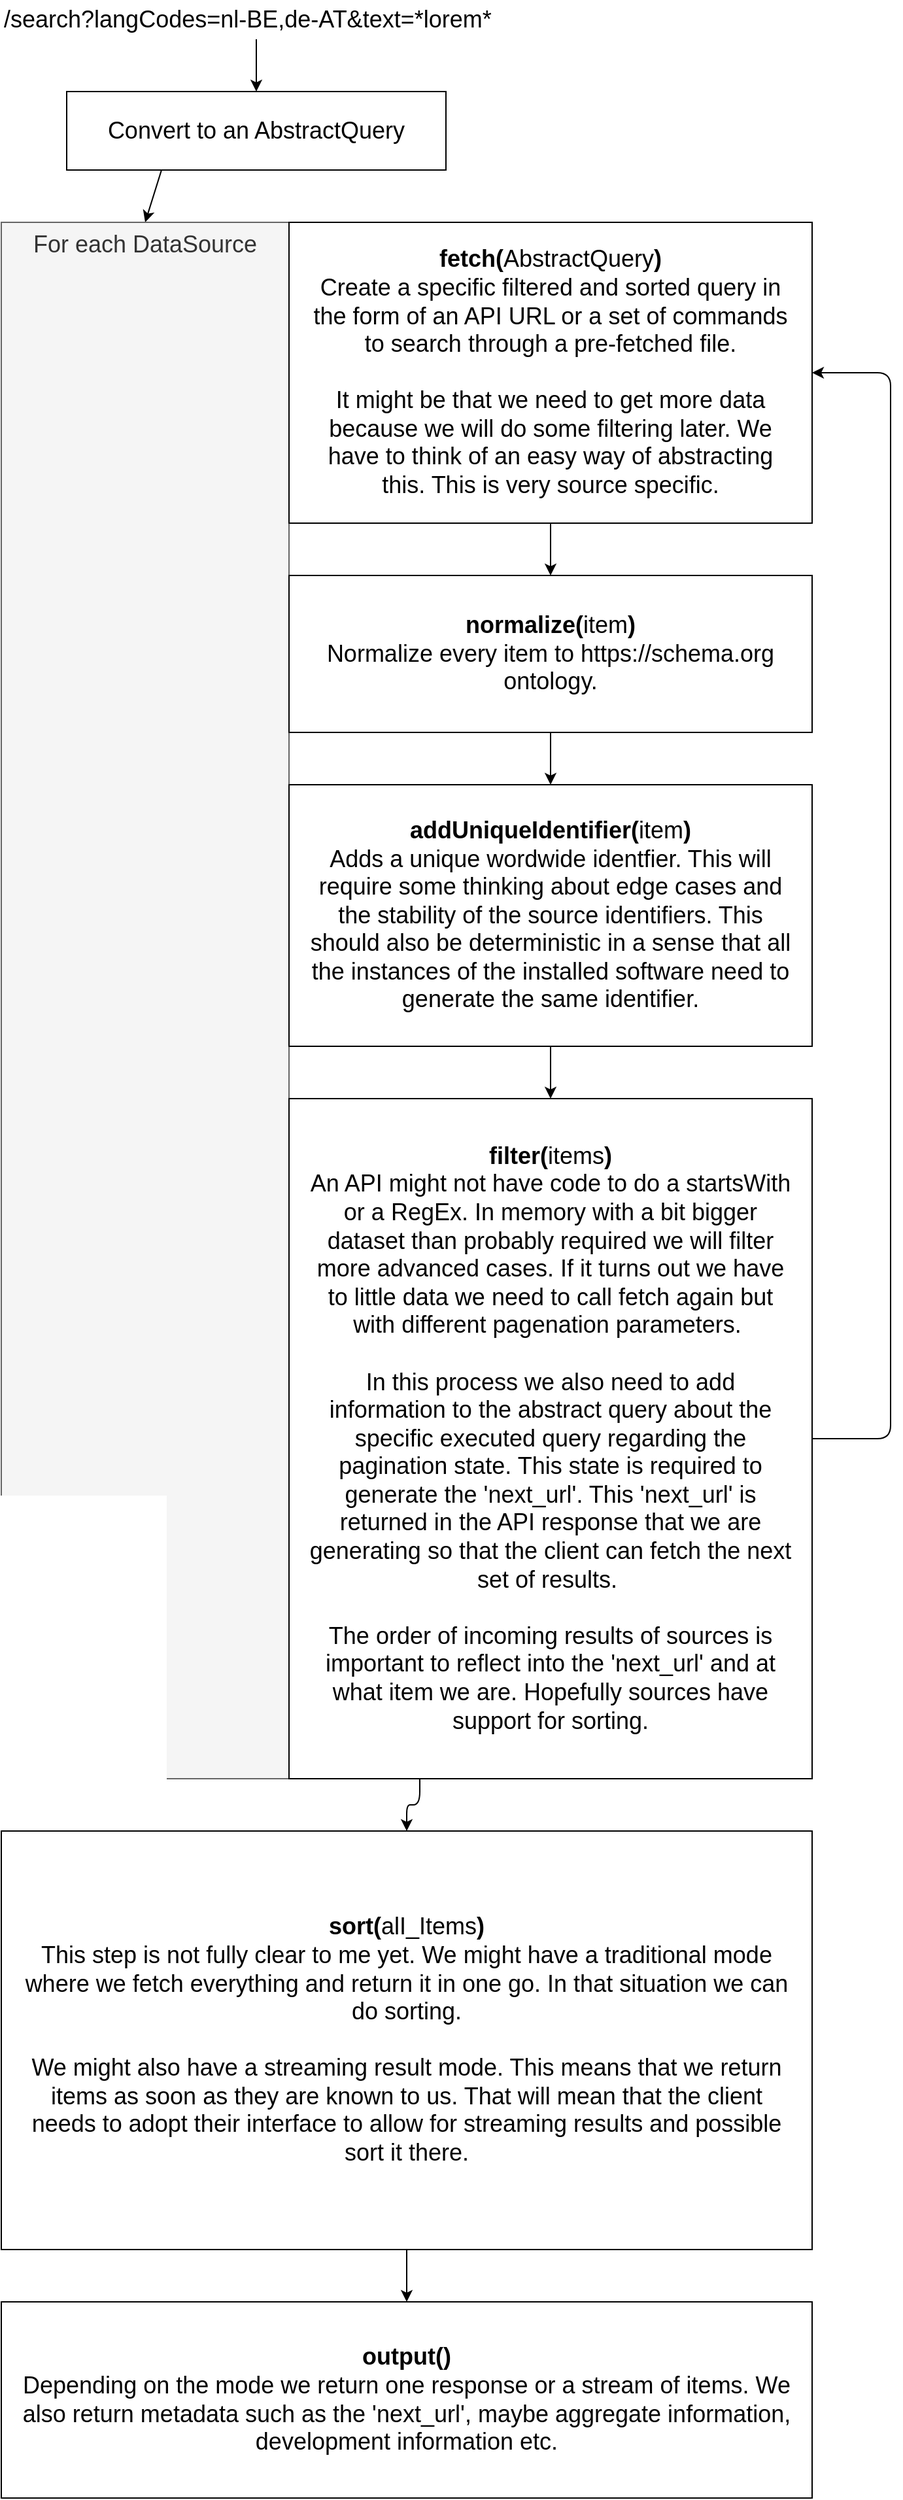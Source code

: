 <mxfile>
    <diagram id="UzllzLov6MiDBfOCMm3I" name="Page-1">
        <mxGraphModel dx="690" dy="2278" grid="1" gridSize="10" guides="1" tooltips="1" connect="1" arrows="1" fold="1" page="1" pageScale="1" pageWidth="850" pageHeight="1100" math="0" shadow="0">
            <root>
                <mxCell id="0"/>
                <mxCell id="1" parent="0"/>
                <mxCell id="10" style="edgeStyle=none;html=1;exitX=0.5;exitY=1;exitDx=0;exitDy=0;entryX=0.5;entryY=0;entryDx=0;entryDy=0;fontSize=18;" parent="1" source="4" target="7" edge="1">
                    <mxGeometry relative="1" as="geometry"/>
                </mxCell>
                <mxCell id="4" value="/search?langCodes=nl-BE,de-AT&amp;amp;text=*lorem*" style="text;html=1;strokeColor=none;fillColor=none;align=left;verticalAlign=middle;whiteSpace=wrap;rounded=0;fontSize=18;" parent="1" vertex="1">
                    <mxGeometry x="40" y="40" width="390" height="30" as="geometry"/>
                </mxCell>
                <mxCell id="13" style="edgeStyle=none;html=1;exitX=0.25;exitY=1;exitDx=0;exitDy=0;entryX=0.5;entryY=0;entryDx=0;entryDy=0;fontSize=18;" parent="1" source="7" target="11" edge="1">
                    <mxGeometry relative="1" as="geometry"/>
                </mxCell>
                <mxCell id="7" value="Convert to an AbstractQuery" style="rounded=0;whiteSpace=wrap;html=1;fontSize=18;" parent="1" vertex="1">
                    <mxGeometry x="90" y="110" width="290" height="60" as="geometry"/>
                </mxCell>
                <mxCell id="11" value="For each DataSource" style="rounded=0;whiteSpace=wrap;html=1;fontSize=18;fillColor=#f5f5f5;fontColor=#333333;strokeColor=#666666;verticalAlign=top;" parent="1" vertex="1">
                    <mxGeometry x="40" y="210" width="220" height="1190" as="geometry"/>
                </mxCell>
                <mxCell id="15" style="edgeStyle=none;html=1;exitX=0.5;exitY=1;exitDx=0;exitDy=0;entryX=0.5;entryY=0;entryDx=0;entryDy=0;fontSize=18;" parent="1" source="12" target="14" edge="1">
                    <mxGeometry relative="1" as="geometry"/>
                </mxCell>
                <mxCell id="12" value="&lt;b&gt;fetch(&lt;/b&gt;AbstractQuery&lt;b&gt;)&lt;/b&gt;&lt;br&gt;Create a specific filtered and sorted query in the form of an API URL or a set of commands to search through a pre-fetched file.&lt;br&gt;&lt;br&gt;It might be that we need to get more data because we will do some filtering later. We have to think of an easy way of abstracting this. This is very source specific." style="rounded=0;whiteSpace=wrap;html=1;fontSize=18;spacing=15;" parent="1" vertex="1">
                    <mxGeometry x="260" y="210" width="400" height="230" as="geometry"/>
                </mxCell>
                <mxCell id="17" style="edgeStyle=none;html=1;exitX=0.5;exitY=1;exitDx=0;exitDy=0;entryX=0.5;entryY=0;entryDx=0;entryDy=0;fontSize=18;" parent="1" source="14" target="16" edge="1">
                    <mxGeometry relative="1" as="geometry"/>
                </mxCell>
                <mxCell id="14" value="&lt;b&gt;normalize(&lt;/b&gt;item&lt;b&gt;)&lt;/b&gt;&lt;br&gt;Normalize every item to https://schema.org ontology." style="rounded=0;whiteSpace=wrap;html=1;fontSize=18;spacing=15;" parent="1" vertex="1">
                    <mxGeometry x="260" y="480" width="400" height="120" as="geometry"/>
                </mxCell>
                <mxCell id="20" style="edgeStyle=orthogonalEdgeStyle;html=1;exitX=0.5;exitY=1;exitDx=0;exitDy=0;entryX=0.5;entryY=0;entryDx=0;entryDy=0;fontSize=18;" parent="1" source="16" target="18" edge="1">
                    <mxGeometry relative="1" as="geometry"/>
                </mxCell>
                <mxCell id="16" value="&lt;b&gt;addUniqueIdentifier(&lt;/b&gt;item&lt;b&gt;)&lt;/b&gt;&lt;br&gt;Adds a unique wordwide identfier. This will require some thinking about edge cases and the stability of the source identifiers. This should also be deterministic in a sense that all the instances of the installed software need to generate the same identifier." style="rounded=0;whiteSpace=wrap;html=1;fontSize=18;spacing=15;" parent="1" vertex="1">
                    <mxGeometry x="260" y="640" width="400" height="200" as="geometry"/>
                </mxCell>
                <mxCell id="19" style="edgeStyle=orthogonalEdgeStyle;html=1;exitX=1;exitY=0.5;exitDx=0;exitDy=0;entryX=1;entryY=0.5;entryDx=0;entryDy=0;fontSize=18;" parent="1" source="18" target="12" edge="1">
                    <mxGeometry relative="1" as="geometry">
                        <Array as="points">
                            <mxPoint x="720" y="1140"/>
                            <mxPoint x="720" y="325"/>
                        </Array>
                    </mxGeometry>
                </mxCell>
                <mxCell id="23" style="edgeStyle=orthogonalEdgeStyle;html=1;exitX=0.25;exitY=1;exitDx=0;exitDy=0;fontSize=18;" parent="1" source="18" target="21" edge="1">
                    <mxGeometry relative="1" as="geometry"/>
                </mxCell>
                <mxCell id="18" value="&lt;b&gt;filter(&lt;/b&gt;items&lt;b&gt;)&lt;/b&gt;&lt;br&gt;An API might not have code to do a startsWith or a RegEx. In memory with a bit bigger dataset than probably required we will filter more advanced cases. If it turns out we have to little data we need to call fetch again but with different pagenation parameters.&amp;nbsp;&lt;br&gt;&lt;br&gt;In this process we also need to add information to the abstract query about the specific executed query regarding the pagination state. This state is required to generate the 'next_url'. This 'next_url' is returned in the API response that we are generating so that the client can fetch the next set of results.&amp;nbsp;&lt;br&gt;&lt;br&gt;The order of incoming results of sources is important to reflect into the 'next_url' and at what item we are. Hopefully sources have support for sorting." style="rounded=0;whiteSpace=wrap;html=1;fontSize=18;spacing=15;" parent="1" vertex="1">
                    <mxGeometry x="260" y="880" width="400" height="520" as="geometry"/>
                </mxCell>
                <mxCell id="25" style="edgeStyle=orthogonalEdgeStyle;html=1;exitX=0.5;exitY=1;exitDx=0;exitDy=0;entryX=0.5;entryY=0;entryDx=0;entryDy=0;fontSize=18;" parent="1" source="21" target="24" edge="1">
                    <mxGeometry relative="1" as="geometry"/>
                </mxCell>
                <mxCell id="21" value="&lt;b&gt;sort(&lt;/b&gt;alI_Items&lt;b&gt;)&lt;/b&gt;&lt;br&gt;This step is not fully clear to me yet. We might have a traditional mode where we fetch everything and return it in one go. In that situation we can do sorting.&lt;br&gt;&lt;br&gt;We might also have a streaming result mode. This means that we return items as soon as they are known to us. That will mean that the client needs to adopt their interface to allow for streaming results and possible sort it there." style="rounded=0;whiteSpace=wrap;html=1;fontSize=18;spacing=15;" parent="1" vertex="1">
                    <mxGeometry x="40" y="1440" width="620" height="320" as="geometry"/>
                </mxCell>
                <mxCell id="24" value="&lt;b&gt;output()&lt;/b&gt;&lt;br&gt;Depending on the mode we return one response or a stream of items. We also return metadata such as the 'next_url', maybe aggregate information, development information etc." style="rounded=0;whiteSpace=wrap;html=1;fontSize=18;spacing=15;" parent="1" vertex="1">
                    <mxGeometry x="40" y="1800" width="620" height="150" as="geometry"/>
                </mxCell>
            </root>
        </mxGraphModel>
    </diagram>
</mxfile>
